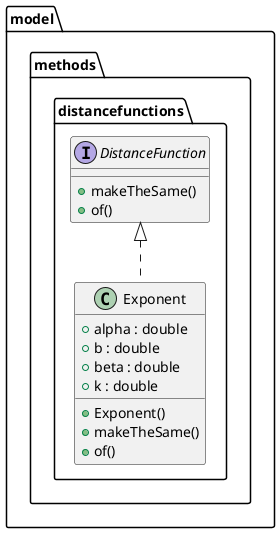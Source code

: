 @startuml
    namespace model.methods.distancefunctions {
          interface model.methods.distancefunctions.DistanceFunction {
              + makeTheSame()
              + of()
          }
        }


  namespace model.methods.distancefunctions {

          class model.methods.distancefunctions.Exponent {
              + alpha : double
              + b : double
              + beta : double
              + k : double
              + Exponent()
              + makeTheSame()
              + of()
          }
        }
  

  model.methods.distancefunctions.Exponent .up.|> model.methods.distancefunctions.DistanceFunction
@endtuml